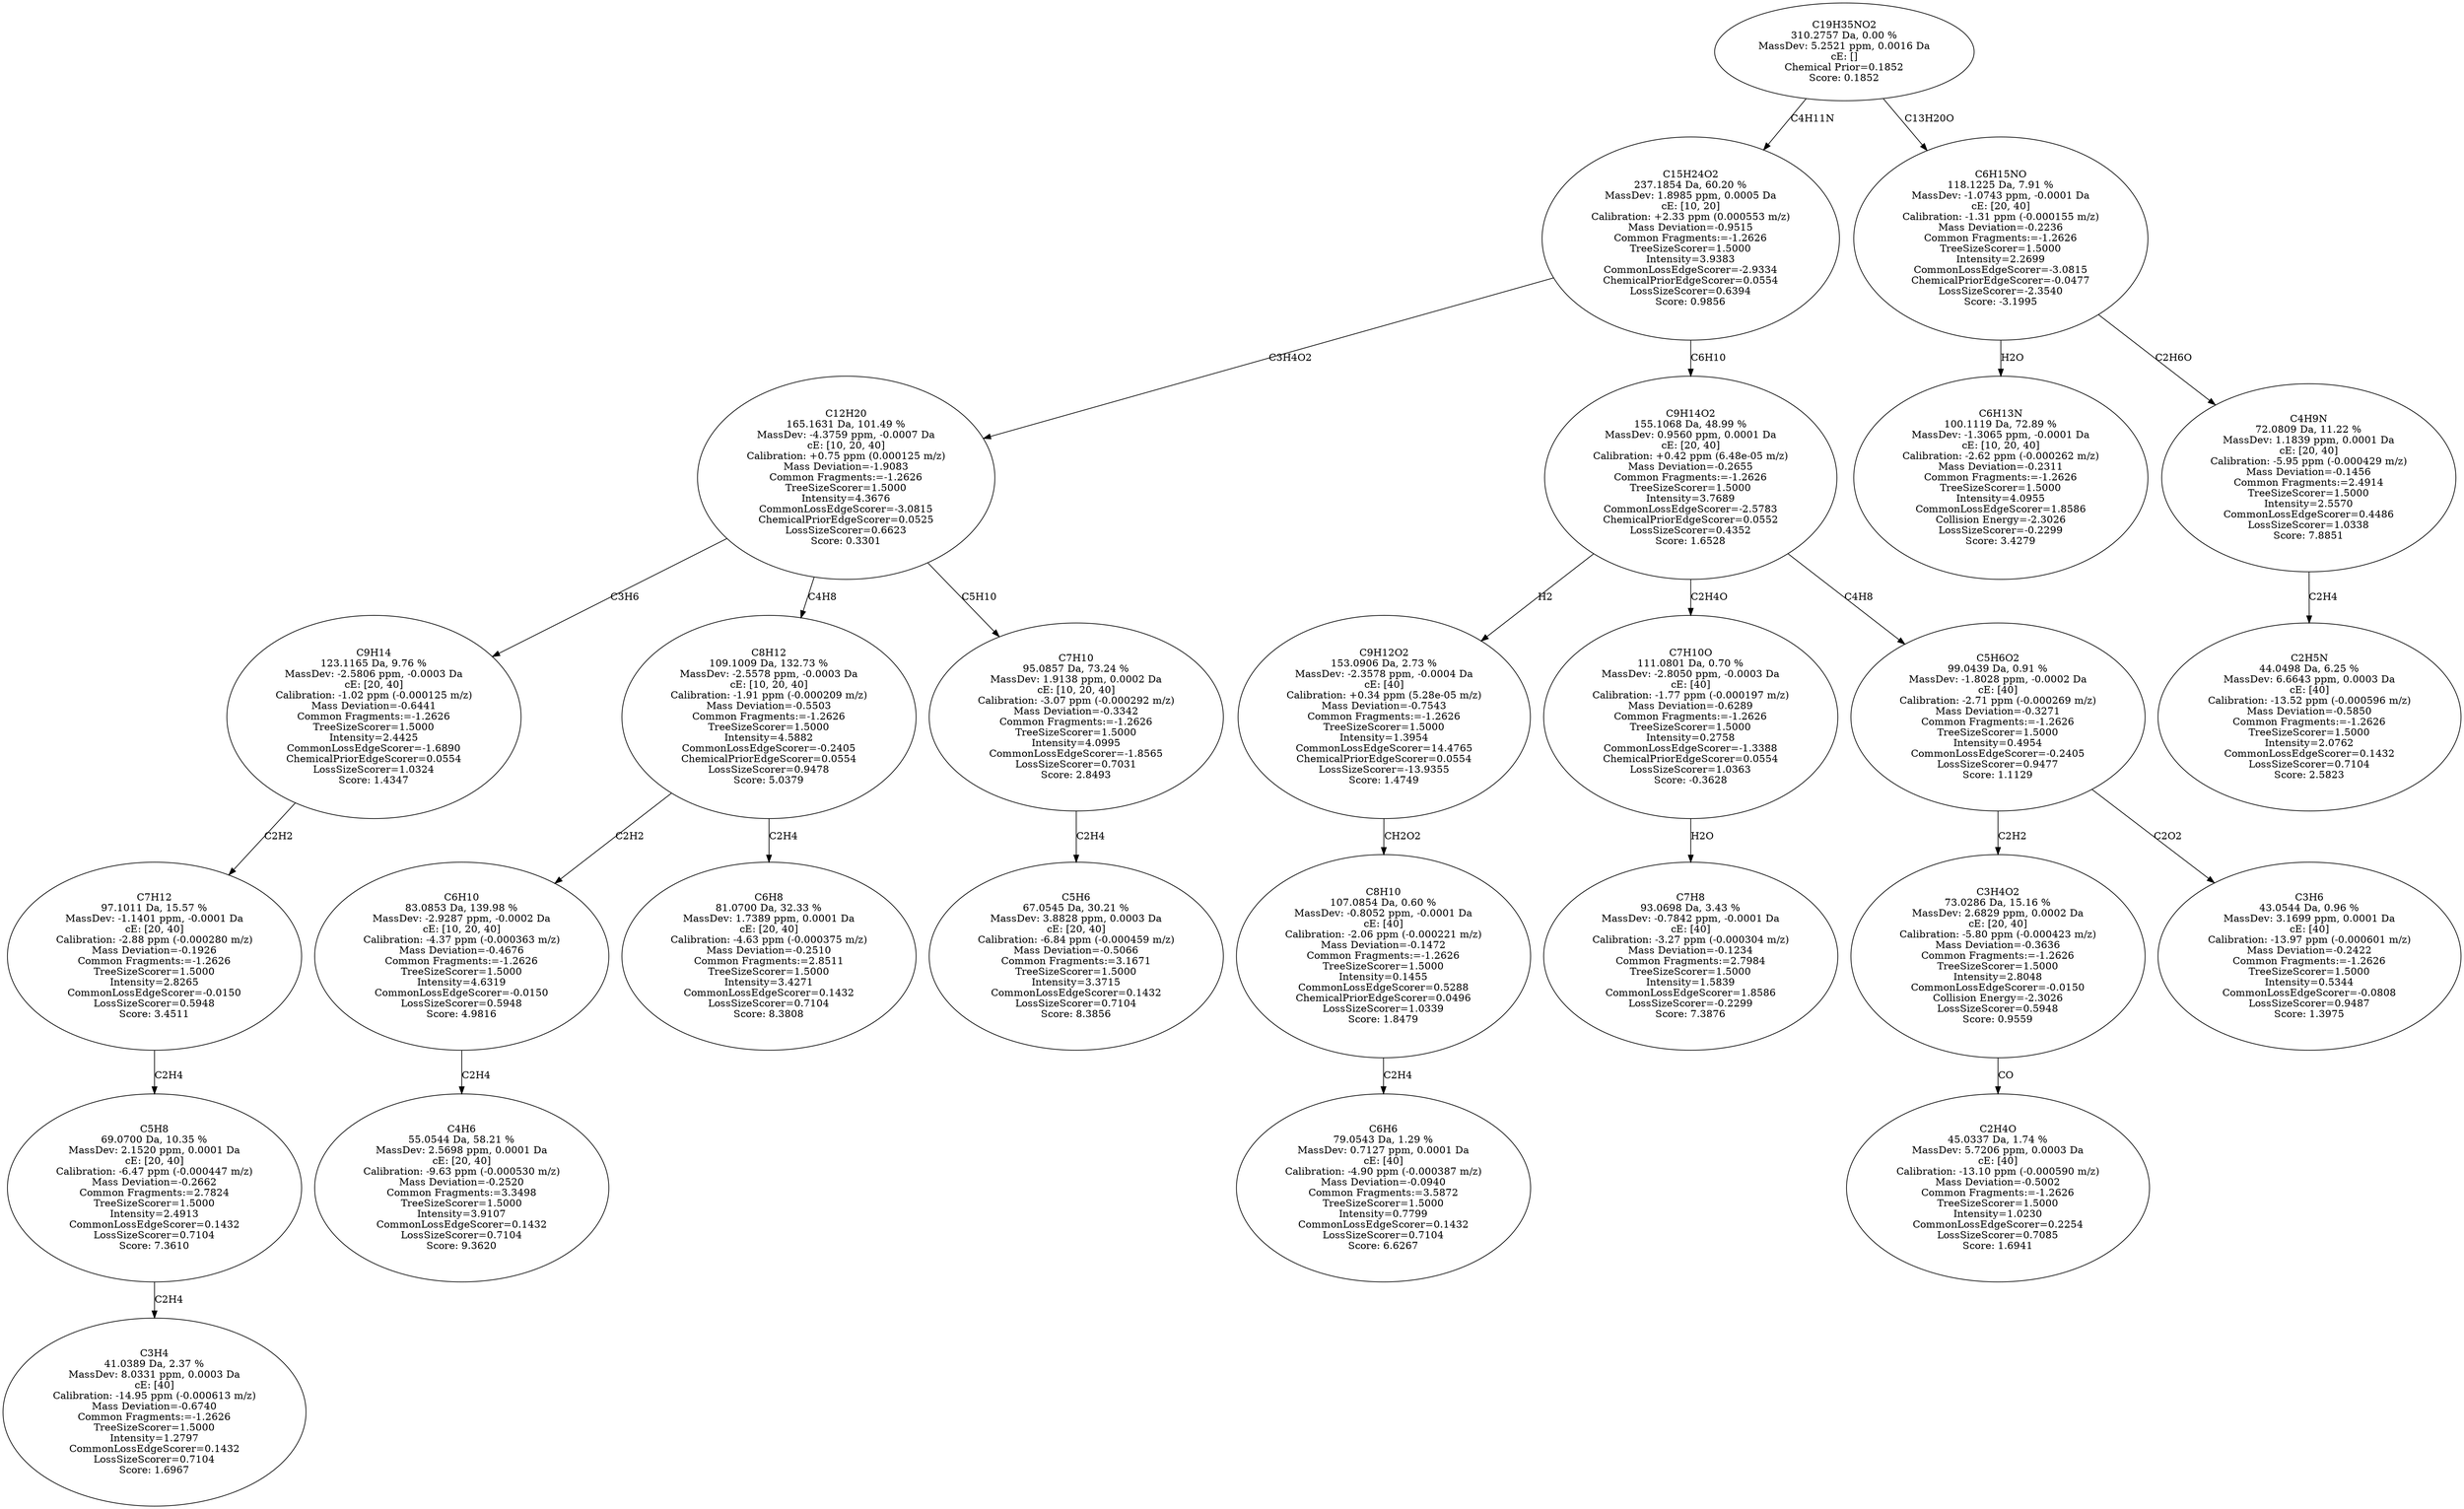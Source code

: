 strict digraph {
v1 [label="C3H4\n41.0389 Da, 2.37 %\nMassDev: 8.0331 ppm, 0.0003 Da\ncE: [40]\nCalibration: -14.95 ppm (-0.000613 m/z)\nMass Deviation=-0.6740\nCommon Fragments:=-1.2626\nTreeSizeScorer=1.5000\nIntensity=1.2797\nCommonLossEdgeScorer=0.1432\nLossSizeScorer=0.7104\nScore: 1.6967"];
v2 [label="C5H8\n69.0700 Da, 10.35 %\nMassDev: 2.1520 ppm, 0.0001 Da\ncE: [20, 40]\nCalibration: -6.47 ppm (-0.000447 m/z)\nMass Deviation=-0.2662\nCommon Fragments:=2.7824\nTreeSizeScorer=1.5000\nIntensity=2.4913\nCommonLossEdgeScorer=0.1432\nLossSizeScorer=0.7104\nScore: 7.3610"];
v3 [label="C7H12\n97.1011 Da, 15.57 %\nMassDev: -1.1401 ppm, -0.0001 Da\ncE: [20, 40]\nCalibration: -2.88 ppm (-0.000280 m/z)\nMass Deviation=-0.1926\nCommon Fragments:=-1.2626\nTreeSizeScorer=1.5000\nIntensity=2.8265\nCommonLossEdgeScorer=-0.0150\nLossSizeScorer=0.5948\nScore: 3.4511"];
v4 [label="C9H14\n123.1165 Da, 9.76 %\nMassDev: -2.5806 ppm, -0.0003 Da\ncE: [20, 40]\nCalibration: -1.02 ppm (-0.000125 m/z)\nMass Deviation=-0.6441\nCommon Fragments:=-1.2626\nTreeSizeScorer=1.5000\nIntensity=2.4425\nCommonLossEdgeScorer=-1.6890\nChemicalPriorEdgeScorer=0.0554\nLossSizeScorer=1.0324\nScore: 1.4347"];
v5 [label="C4H6\n55.0544 Da, 58.21 %\nMassDev: 2.5698 ppm, 0.0001 Da\ncE: [20, 40]\nCalibration: -9.63 ppm (-0.000530 m/z)\nMass Deviation=-0.2520\nCommon Fragments:=3.3498\nTreeSizeScorer=1.5000\nIntensity=3.9107\nCommonLossEdgeScorer=0.1432\nLossSizeScorer=0.7104\nScore: 9.3620"];
v6 [label="C6H10\n83.0853 Da, 139.98 %\nMassDev: -2.9287 ppm, -0.0002 Da\ncE: [10, 20, 40]\nCalibration: -4.37 ppm (-0.000363 m/z)\nMass Deviation=-0.4676\nCommon Fragments:=-1.2626\nTreeSizeScorer=1.5000\nIntensity=4.6319\nCommonLossEdgeScorer=-0.0150\nLossSizeScorer=0.5948\nScore: 4.9816"];
v7 [label="C6H8\n81.0700 Da, 32.33 %\nMassDev: 1.7389 ppm, 0.0001 Da\ncE: [20, 40]\nCalibration: -4.63 ppm (-0.000375 m/z)\nMass Deviation=-0.2510\nCommon Fragments:=2.8511\nTreeSizeScorer=1.5000\nIntensity=3.4271\nCommonLossEdgeScorer=0.1432\nLossSizeScorer=0.7104\nScore: 8.3808"];
v8 [label="C8H12\n109.1009 Da, 132.73 %\nMassDev: -2.5578 ppm, -0.0003 Da\ncE: [10, 20, 40]\nCalibration: -1.91 ppm (-0.000209 m/z)\nMass Deviation=-0.5503\nCommon Fragments:=-1.2626\nTreeSizeScorer=1.5000\nIntensity=4.5882\nCommonLossEdgeScorer=-0.2405\nChemicalPriorEdgeScorer=0.0554\nLossSizeScorer=0.9478\nScore: 5.0379"];
v9 [label="C5H6\n67.0545 Da, 30.21 %\nMassDev: 3.8828 ppm, 0.0003 Da\ncE: [20, 40]\nCalibration: -6.84 ppm (-0.000459 m/z)\nMass Deviation=-0.5066\nCommon Fragments:=3.1671\nTreeSizeScorer=1.5000\nIntensity=3.3715\nCommonLossEdgeScorer=0.1432\nLossSizeScorer=0.7104\nScore: 8.3856"];
v10 [label="C7H10\n95.0857 Da, 73.24 %\nMassDev: 1.9138 ppm, 0.0002 Da\ncE: [10, 20, 40]\nCalibration: -3.07 ppm (-0.000292 m/z)\nMass Deviation=-0.3342\nCommon Fragments:=-1.2626\nTreeSizeScorer=1.5000\nIntensity=4.0995\nCommonLossEdgeScorer=-1.8565\nLossSizeScorer=0.7031\nScore: 2.8493"];
v11 [label="C12H20\n165.1631 Da, 101.49 %\nMassDev: -4.3759 ppm, -0.0007 Da\ncE: [10, 20, 40]\nCalibration: +0.75 ppm (0.000125 m/z)\nMass Deviation=-1.9083\nCommon Fragments:=-1.2626\nTreeSizeScorer=1.5000\nIntensity=4.3676\nCommonLossEdgeScorer=-3.0815\nChemicalPriorEdgeScorer=0.0525\nLossSizeScorer=0.6623\nScore: 0.3301"];
v12 [label="C6H6\n79.0543 Da, 1.29 %\nMassDev: 0.7127 ppm, 0.0001 Da\ncE: [40]\nCalibration: -4.90 ppm (-0.000387 m/z)\nMass Deviation=-0.0940\nCommon Fragments:=3.5872\nTreeSizeScorer=1.5000\nIntensity=0.7799\nCommonLossEdgeScorer=0.1432\nLossSizeScorer=0.7104\nScore: 6.6267"];
v13 [label="C8H10\n107.0854 Da, 0.60 %\nMassDev: -0.8052 ppm, -0.0001 Da\ncE: [40]\nCalibration: -2.06 ppm (-0.000221 m/z)\nMass Deviation=-0.1472\nCommon Fragments:=-1.2626\nTreeSizeScorer=1.5000\nIntensity=0.1455\nCommonLossEdgeScorer=0.5288\nChemicalPriorEdgeScorer=0.0496\nLossSizeScorer=1.0339\nScore: 1.8479"];
v14 [label="C9H12O2\n153.0906 Da, 2.73 %\nMassDev: -2.3578 ppm, -0.0004 Da\ncE: [40]\nCalibration: +0.34 ppm (5.28e-05 m/z)\nMass Deviation=-0.7543\nCommon Fragments:=-1.2626\nTreeSizeScorer=1.5000\nIntensity=1.3954\nCommonLossEdgeScorer=14.4765\nChemicalPriorEdgeScorer=0.0554\nLossSizeScorer=-13.9355\nScore: 1.4749"];
v15 [label="C7H8\n93.0698 Da, 3.43 %\nMassDev: -0.7842 ppm, -0.0001 Da\ncE: [40]\nCalibration: -3.27 ppm (-0.000304 m/z)\nMass Deviation=-0.1234\nCommon Fragments:=2.7984\nTreeSizeScorer=1.5000\nIntensity=1.5839\nCommonLossEdgeScorer=1.8586\nLossSizeScorer=-0.2299\nScore: 7.3876"];
v16 [label="C7H10O\n111.0801 Da, 0.70 %\nMassDev: -2.8050 ppm, -0.0003 Da\ncE: [40]\nCalibration: -1.77 ppm (-0.000197 m/z)\nMass Deviation=-0.6289\nCommon Fragments:=-1.2626\nTreeSizeScorer=1.5000\nIntensity=0.2758\nCommonLossEdgeScorer=-1.3388\nChemicalPriorEdgeScorer=0.0554\nLossSizeScorer=1.0363\nScore: -0.3628"];
v17 [label="C2H4O\n45.0337 Da, 1.74 %\nMassDev: 5.7206 ppm, 0.0003 Da\ncE: [40]\nCalibration: -13.10 ppm (-0.000590 m/z)\nMass Deviation=-0.5002\nCommon Fragments:=-1.2626\nTreeSizeScorer=1.5000\nIntensity=1.0230\nCommonLossEdgeScorer=0.2254\nLossSizeScorer=0.7085\nScore: 1.6941"];
v18 [label="C3H4O2\n73.0286 Da, 15.16 %\nMassDev: 2.6829 ppm, 0.0002 Da\ncE: [20, 40]\nCalibration: -5.80 ppm (-0.000423 m/z)\nMass Deviation=-0.3636\nCommon Fragments:=-1.2626\nTreeSizeScorer=1.5000\nIntensity=2.8048\nCommonLossEdgeScorer=-0.0150\nCollision Energy=-2.3026\nLossSizeScorer=0.5948\nScore: 0.9559"];
v19 [label="C3H6\n43.0544 Da, 0.96 %\nMassDev: 3.1699 ppm, 0.0001 Da\ncE: [40]\nCalibration: -13.97 ppm (-0.000601 m/z)\nMass Deviation=-0.2422\nCommon Fragments:=-1.2626\nTreeSizeScorer=1.5000\nIntensity=0.5344\nCommonLossEdgeScorer=-0.0808\nLossSizeScorer=0.9487\nScore: 1.3975"];
v20 [label="C5H6O2\n99.0439 Da, 0.91 %\nMassDev: -1.8028 ppm, -0.0002 Da\ncE: [40]\nCalibration: -2.71 ppm (-0.000269 m/z)\nMass Deviation=-0.3271\nCommon Fragments:=-1.2626\nTreeSizeScorer=1.5000\nIntensity=0.4954\nCommonLossEdgeScorer=-0.2405\nLossSizeScorer=0.9477\nScore: 1.1129"];
v21 [label="C9H14O2\n155.1068 Da, 48.99 %\nMassDev: 0.9560 ppm, 0.0001 Da\ncE: [20, 40]\nCalibration: +0.42 ppm (6.48e-05 m/z)\nMass Deviation=-0.2655\nCommon Fragments:=-1.2626\nTreeSizeScorer=1.5000\nIntensity=3.7689\nCommonLossEdgeScorer=-2.5783\nChemicalPriorEdgeScorer=0.0552\nLossSizeScorer=0.4352\nScore: 1.6528"];
v22 [label="C15H24O2\n237.1854 Da, 60.20 %\nMassDev: 1.8985 ppm, 0.0005 Da\ncE: [10, 20]\nCalibration: +2.33 ppm (0.000553 m/z)\nMass Deviation=-0.9515\nCommon Fragments:=-1.2626\nTreeSizeScorer=1.5000\nIntensity=3.9383\nCommonLossEdgeScorer=-2.9334\nChemicalPriorEdgeScorer=0.0554\nLossSizeScorer=0.6394\nScore: 0.9856"];
v23 [label="C6H13N\n100.1119 Da, 72.89 %\nMassDev: -1.3065 ppm, -0.0001 Da\ncE: [10, 20, 40]\nCalibration: -2.62 ppm (-0.000262 m/z)\nMass Deviation=-0.2311\nCommon Fragments:=-1.2626\nTreeSizeScorer=1.5000\nIntensity=4.0955\nCommonLossEdgeScorer=1.8586\nCollision Energy=-2.3026\nLossSizeScorer=-0.2299\nScore: 3.4279"];
v24 [label="C2H5N\n44.0498 Da, 6.25 %\nMassDev: 6.6643 ppm, 0.0003 Da\ncE: [40]\nCalibration: -13.52 ppm (-0.000596 m/z)\nMass Deviation=-0.5850\nCommon Fragments:=-1.2626\nTreeSizeScorer=1.5000\nIntensity=2.0762\nCommonLossEdgeScorer=0.1432\nLossSizeScorer=0.7104\nScore: 2.5823"];
v25 [label="C4H9N\n72.0809 Da, 11.22 %\nMassDev: 1.1839 ppm, 0.0001 Da\ncE: [20, 40]\nCalibration: -5.95 ppm (-0.000429 m/z)\nMass Deviation=-0.1456\nCommon Fragments:=2.4914\nTreeSizeScorer=1.5000\nIntensity=2.5570\nCommonLossEdgeScorer=0.4486\nLossSizeScorer=1.0338\nScore: 7.8851"];
v26 [label="C6H15NO\n118.1225 Da, 7.91 %\nMassDev: -1.0743 ppm, -0.0001 Da\ncE: [20, 40]\nCalibration: -1.31 ppm (-0.000155 m/z)\nMass Deviation=-0.2236\nCommon Fragments:=-1.2626\nTreeSizeScorer=1.5000\nIntensity=2.2699\nCommonLossEdgeScorer=-3.0815\nChemicalPriorEdgeScorer=-0.0477\nLossSizeScorer=-2.3540\nScore: -3.1995"];
v27 [label="C19H35NO2\n310.2757 Da, 0.00 %\nMassDev: 5.2521 ppm, 0.0016 Da\ncE: []\nChemical Prior=0.1852\nScore: 0.1852"];
v2 -> v1 [label="C2H4"];
v3 -> v2 [label="C2H4"];
v4 -> v3 [label="C2H2"];
v11 -> v4 [label="C3H6"];
v6 -> v5 [label="C2H4"];
v8 -> v6 [label="C2H2"];
v8 -> v7 [label="C2H4"];
v11 -> v8 [label="C4H8"];
v10 -> v9 [label="C2H4"];
v11 -> v10 [label="C5H10"];
v22 -> v11 [label="C3H4O2"];
v13 -> v12 [label="C2H4"];
v14 -> v13 [label="CH2O2"];
v21 -> v14 [label="H2"];
v16 -> v15 [label="H2O"];
v21 -> v16 [label="C2H4O"];
v18 -> v17 [label="CO"];
v20 -> v18 [label="C2H2"];
v20 -> v19 [label="C2O2"];
v21 -> v20 [label="C4H8"];
v22 -> v21 [label="C6H10"];
v27 -> v22 [label="C4H11N"];
v26 -> v23 [label="H2O"];
v25 -> v24 [label="C2H4"];
v26 -> v25 [label="C2H6O"];
v27 -> v26 [label="C13H20O"];
}